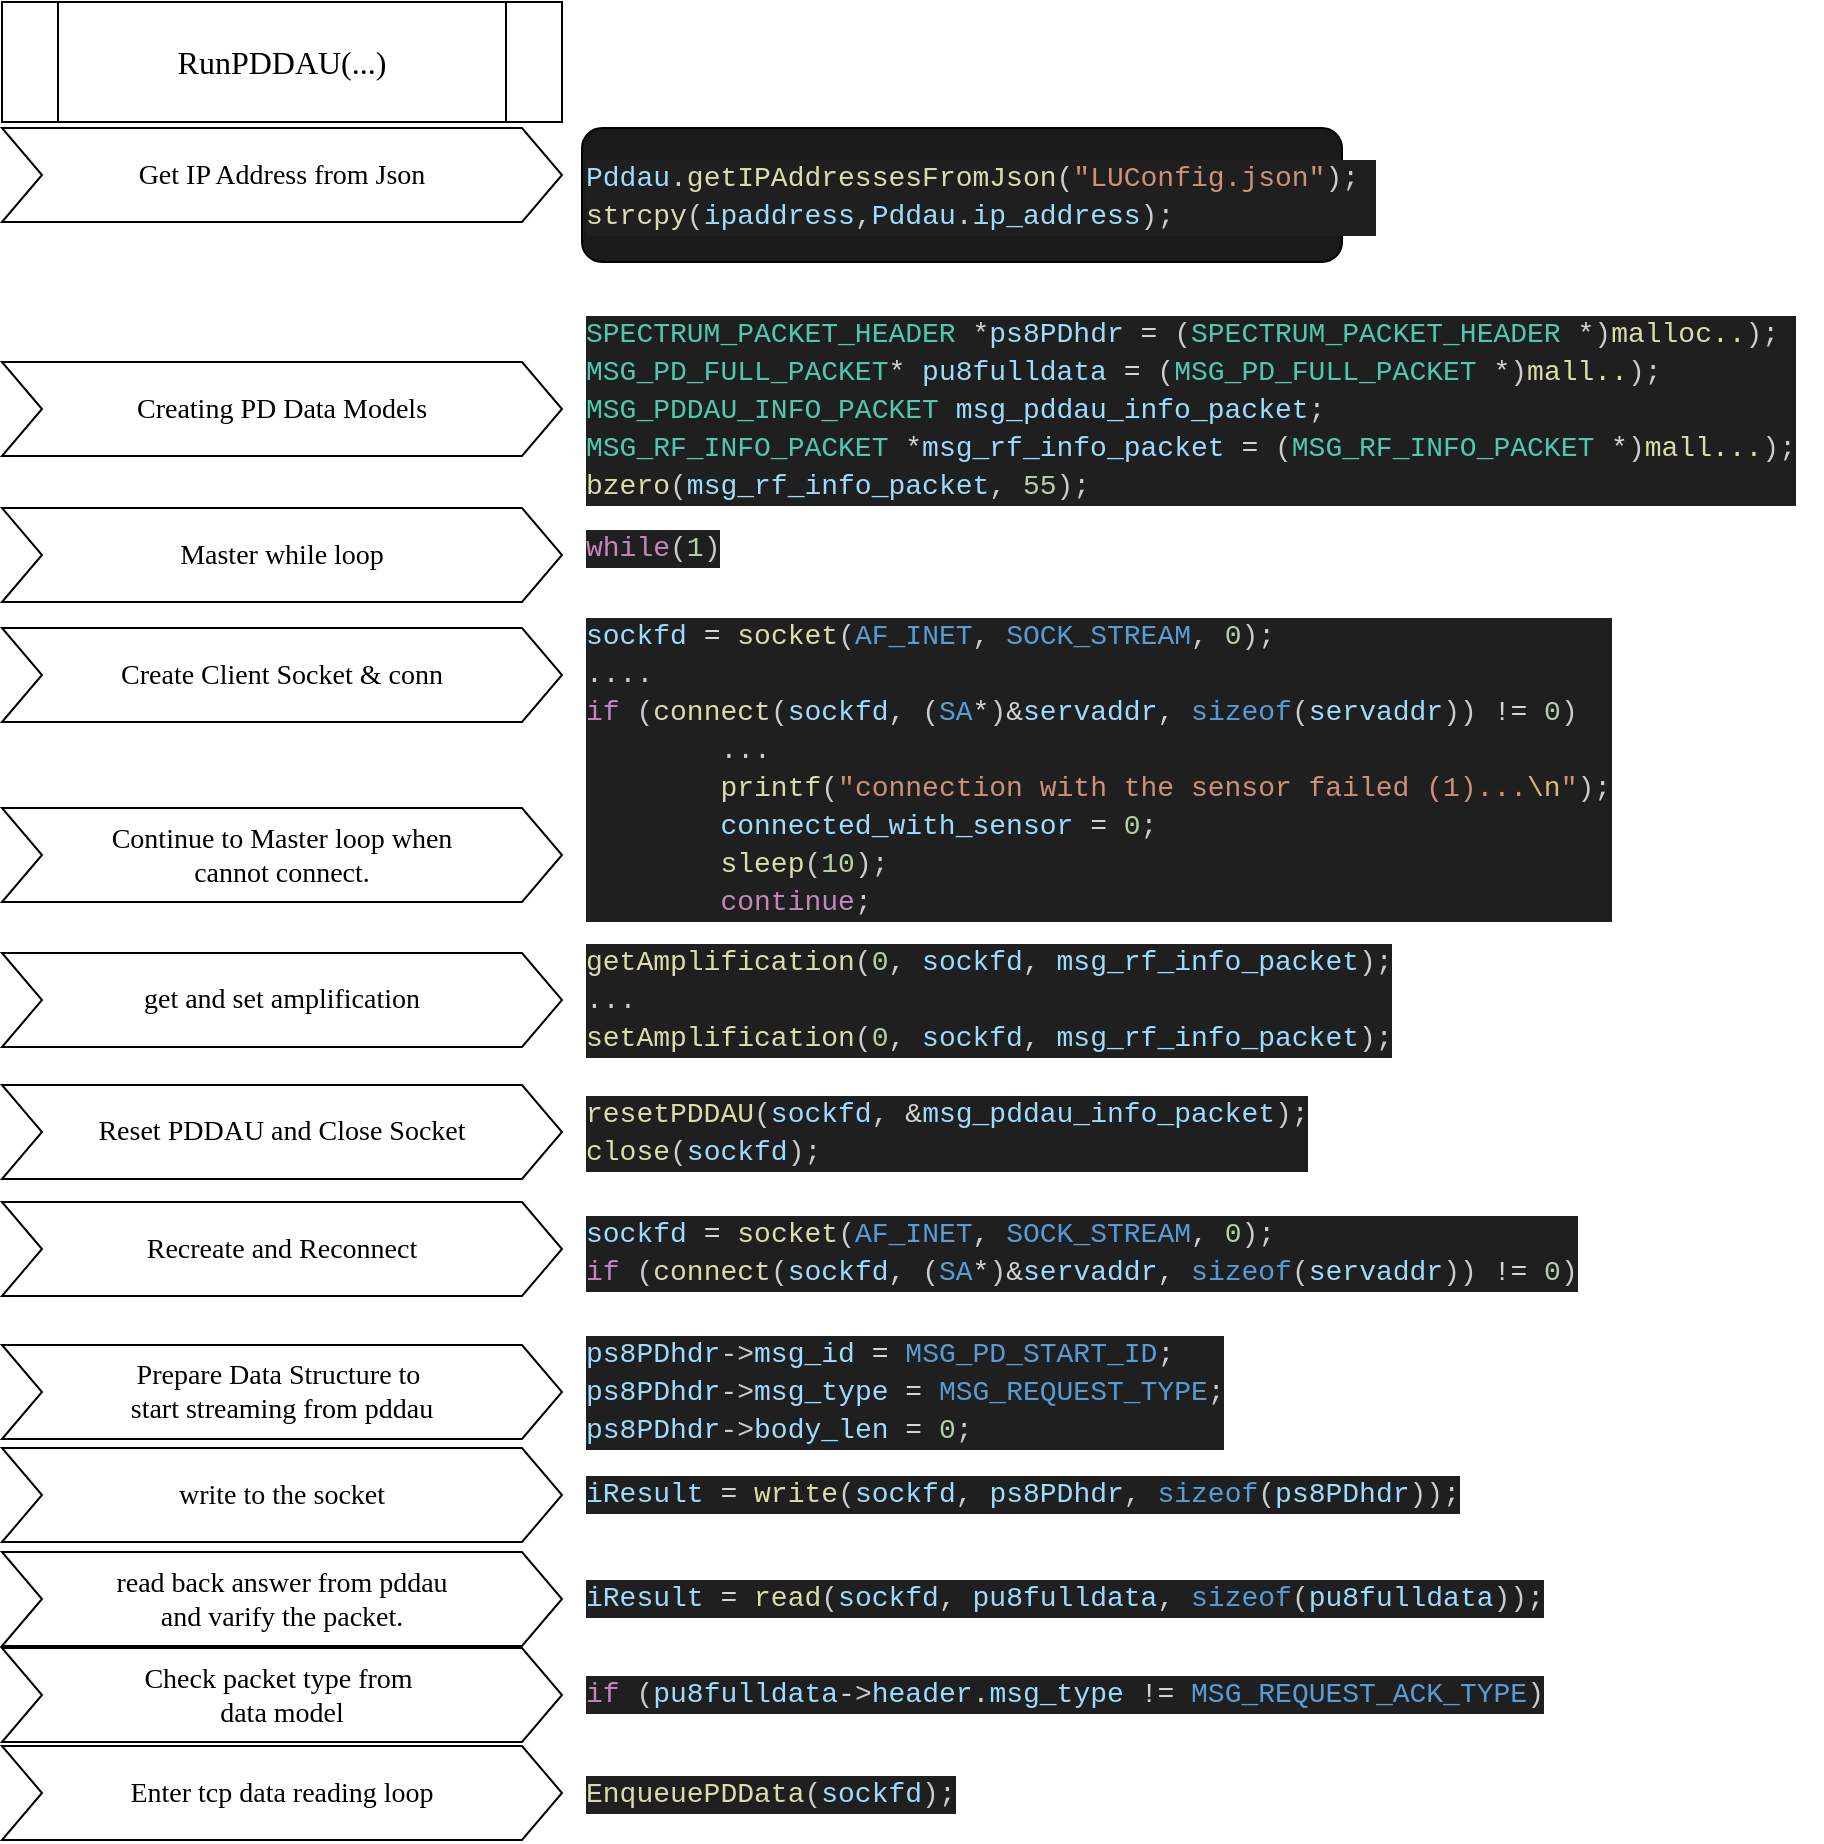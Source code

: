 <mxfile version="26.0.4">
  <diagram name="Page-1" id="hTE95fcprt62oyDmd0jS">
    <mxGraphModel dx="1727" dy="1023" grid="1" gridSize="10" guides="1" tooltips="1" connect="1" arrows="1" fold="1" page="1" pageScale="1" pageWidth="850" pageHeight="1100" math="0" shadow="0">
      <root>
        <mxCell id="0" />
        <mxCell id="1" parent="0" />
        <mxCell id="9Db1K2qDhYkIQmVVaFkl-1" value="&lt;font style=&quot;font-size: 14px;&quot; face=&quot;Lucida Console&quot;&gt;Get IP Address from Json&lt;/font&gt;" style="shape=step;perimeter=stepPerimeter;whiteSpace=wrap;html=1;fixedSize=1;" vertex="1" parent="1">
          <mxGeometry x="160" y="123" width="280" height="47" as="geometry" />
        </mxCell>
        <mxCell id="9Db1K2qDhYkIQmVVaFkl-2" value="&lt;font style=&quot;font-size: 16px;&quot; face=&quot;Lucida Console&quot;&gt;RunPDDAU(...)&lt;/font&gt;" style="shape=process;whiteSpace=wrap;html=1;backgroundOutline=1;" vertex="1" parent="1">
          <mxGeometry x="160" y="60" width="280" height="60" as="geometry" />
        </mxCell>
        <mxCell id="9Db1K2qDhYkIQmVVaFkl-3" value="&lt;div style=&quot;color: rgb(204, 204, 204); background-color: rgb(31, 31, 31); font-family: Consolas, &amp;quot;Courier New&amp;quot;, monospace; font-size: 14px; line-height: 19px; white-space: pre;&quot;&gt;&lt;div&gt;&lt;span style=&quot;color: rgb(156, 220, 254);&quot;&gt;Pddau&lt;/span&gt;.&lt;span style=&quot;color: rgb(220, 220, 170);&quot;&gt;getIPAddressesFromJson&lt;/span&gt;(&lt;span style=&quot;color: rgb(206, 145, 120);&quot;&gt;&quot;LUConfig.json&quot;&lt;/span&gt;); &lt;/div&gt;&lt;div&gt;&lt;span style=&quot;color: rgb(220, 220, 170);&quot;&gt;strcpy&lt;/span&gt;(&lt;span style=&quot;color: rgb(156, 220, 254);&quot;&gt;ipaddress&lt;/span&gt;,&lt;span style=&quot;color: rgb(156, 220, 254);&quot;&gt;Pddau&lt;/span&gt;.&lt;span style=&quot;color: rgb(156, 220, 254);&quot;&gt;ip_address&lt;/span&gt;);&lt;/div&gt;&lt;/div&gt;" style="rounded=1;whiteSpace=wrap;html=1;align=left;fillColor=#1A1A1A;" vertex="1" parent="1">
          <mxGeometry x="450" y="123" width="380" height="67" as="geometry" />
        </mxCell>
        <mxCell id="9Db1K2qDhYkIQmVVaFkl-4" value="&lt;font style=&quot;font-size: 14px;&quot; face=&quot;Lucida Console&quot;&gt;Creating PD Data Models&lt;/font&gt;" style="shape=step;perimeter=stepPerimeter;whiteSpace=wrap;html=1;fixedSize=1;" vertex="1" parent="1">
          <mxGeometry x="160" y="240" width="280" height="47" as="geometry" />
        </mxCell>
        <mxCell id="9Db1K2qDhYkIQmVVaFkl-5" value="&lt;div style=&quot;color: rgb(204, 204, 204); background-color: rgb(31, 31, 31); font-family: Consolas, &amp;quot;Courier New&amp;quot;, monospace; font-weight: normal; font-size: 14px; line-height: 19px; white-space: pre;&quot;&gt;&lt;div&gt;&lt;span style=&quot;color: rgb(78, 201, 176);&quot;&gt;SPECTRUM_PACKET_HEADER&lt;/span&gt;&lt;span style=&quot;color: rgb(204, 204, 204);&quot;&gt; &lt;/span&gt;&lt;span style=&quot;color: rgb(212, 212, 212);&quot;&gt;*&lt;/span&gt;&lt;span style=&quot;color: rgb(156, 220, 254);&quot;&gt;ps8PDhdr&lt;/span&gt;&lt;span style=&quot;color: rgb(204, 204, 204);&quot;&gt; &lt;/span&gt;&lt;span style=&quot;color: rgb(212, 212, 212);&quot;&gt;=&lt;/span&gt;&lt;span style=&quot;color: rgb(204, 204, 204);&quot;&gt; (&lt;/span&gt;&lt;span style=&quot;color: rgb(78, 201, 176);&quot;&gt;SPECTRUM_PACKET_HEADER&lt;/span&gt;&lt;span style=&quot;color: rgb(204, 204, 204);&quot;&gt; &lt;/span&gt;&lt;span style=&quot;color: rgb(212, 212, 212);&quot;&gt;*&lt;/span&gt;&lt;span style=&quot;color: rgb(204, 204, 204);&quot;&gt;)&lt;/span&gt;&lt;span style=&quot;color: rgb(220, 220, 170);&quot;&gt;malloc..&lt;/span&gt;&lt;span style=&quot;color: rgb(204, 204, 204);&quot;&gt;);&lt;/span&gt;&lt;/div&gt;&lt;div&gt;&lt;span style=&quot;color: rgb(78, 201, 176);&quot;&gt;MSG_PD_FULL_PACKET&lt;/span&gt;&lt;span style=&quot;color: rgb(212, 212, 212);&quot;&gt;*&lt;/span&gt;&lt;span style=&quot;color: rgb(204, 204, 204);&quot;&gt; &lt;/span&gt;&lt;span style=&quot;color: rgb(156, 220, 254);&quot;&gt;pu8fulldata&lt;/span&gt;&lt;span style=&quot;color: rgb(204, 204, 204);&quot;&gt; &lt;/span&gt;&lt;span style=&quot;color: rgb(212, 212, 212);&quot;&gt;=&lt;/span&gt;&lt;span style=&quot;color: rgb(204, 204, 204);&quot;&gt; (&lt;/span&gt;&lt;span style=&quot;color: rgb(78, 201, 176);&quot;&gt;MSG_PD_FULL_PACKET&lt;/span&gt;&lt;span style=&quot;color: rgb(204, 204, 204);&quot;&gt; &lt;/span&gt;&lt;span style=&quot;color: rgb(212, 212, 212);&quot;&gt;*&lt;/span&gt;&lt;span style=&quot;color: rgb(204, 204, 204);&quot;&gt;)&lt;/span&gt;&lt;span style=&quot;color: rgb(220, 220, 170);&quot;&gt;mall..&lt;/span&gt;&lt;span style=&quot;color: rgb(204, 204, 204);&quot;&gt;);&lt;/span&gt;&lt;/div&gt;&lt;div&gt;&lt;span style=&quot;color: rgb(78, 201, 176);&quot;&gt;MSG_PDDAU_INFO_PACKET&lt;/span&gt;&lt;span style=&quot;color: rgb(204, 204, 204);&quot;&gt; &lt;/span&gt;&lt;span style=&quot;color: rgb(156, 220, 254);&quot;&gt;msg_pddau_info_packet&lt;/span&gt;&lt;span style=&quot;color: rgb(204, 204, 204);&quot;&gt;;&lt;/span&gt;&lt;/div&gt;&lt;div&gt;&lt;span style=&quot;color: rgb(78, 201, 176);&quot;&gt;MSG_RF_INFO_PACKET&lt;/span&gt;&lt;span style=&quot;color: rgb(204, 204, 204);&quot;&gt; &lt;/span&gt;&lt;span style=&quot;color: rgb(212, 212, 212);&quot;&gt;*&lt;/span&gt;&lt;span style=&quot;color: rgb(156, 220, 254);&quot;&gt;msg_rf_info_packet&lt;/span&gt;&lt;span style=&quot;color: rgb(204, 204, 204);&quot;&gt; &lt;/span&gt;&lt;span style=&quot;color: rgb(212, 212, 212);&quot;&gt;=&lt;/span&gt;&lt;span style=&quot;color: rgb(204, 204, 204);&quot;&gt; (&lt;/span&gt;&lt;span style=&quot;color: rgb(78, 201, 176);&quot;&gt;MSG_RF_INFO_PACKET&lt;/span&gt;&lt;span style=&quot;color: rgb(204, 204, 204);&quot;&gt; &lt;/span&gt;&lt;span style=&quot;color: rgb(212, 212, 212);&quot;&gt;*&lt;/span&gt;&lt;span style=&quot;color: rgb(204, 204, 204);&quot;&gt;)&lt;/span&gt;&lt;span style=&quot;color: rgb(220, 220, 170);&quot;&gt;mall...&lt;/span&gt;&lt;span style=&quot;color: rgb(204, 204, 204);&quot;&gt;);&lt;/span&gt;&lt;/div&gt;&lt;div&gt;&lt;span style=&quot;color: rgb(220, 220, 170);&quot;&gt;bzero&lt;/span&gt;&lt;span style=&quot;color: rgb(204, 204, 204);&quot;&gt;(&lt;/span&gt;&lt;span style=&quot;color: rgb(156, 220, 254);&quot;&gt;msg_rf_info_packet&lt;/span&gt;&lt;span style=&quot;color: rgb(204, 204, 204);&quot;&gt;, &lt;/span&gt;&lt;span style=&quot;color: rgb(181, 206, 168);&quot;&gt;55&lt;/span&gt;&lt;span style=&quot;color: rgb(204, 204, 204);&quot;&gt;);&lt;/span&gt;&lt;/div&gt;&lt;/div&gt;" style="text;whiteSpace=wrap;html=1;" vertex="1" parent="1">
          <mxGeometry x="450" y="210" width="620" height="120" as="geometry" />
        </mxCell>
        <mxCell id="9Db1K2qDhYkIQmVVaFkl-6" value="&lt;font style=&quot;font-size: 14px;&quot; face=&quot;Lucida Console&quot;&gt;Master while loop&lt;/font&gt;" style="shape=step;perimeter=stepPerimeter;whiteSpace=wrap;html=1;fixedSize=1;" vertex="1" parent="1">
          <mxGeometry x="160" y="313" width="280" height="47" as="geometry" />
        </mxCell>
        <mxCell id="9Db1K2qDhYkIQmVVaFkl-7" value="&lt;div style=&quot;color: #cccccc;background-color: #1f1f1f;font-family: Consolas, &#39;Courier New&#39;, monospace;font-weight: normal;font-size: 14px;line-height: 19px;white-space: pre;&quot;&gt;&lt;div&gt;&lt;span style=&quot;color: #c586c0;&quot;&gt;while&lt;/span&gt;&lt;span style=&quot;color: #cccccc;&quot;&gt;(&lt;/span&gt;&lt;span style=&quot;color: #b5cea8;&quot;&gt;1&lt;/span&gt;&lt;span style=&quot;color: #cccccc;&quot;&gt;)&lt;/span&gt;&lt;/div&gt;&lt;/div&gt;" style="text;whiteSpace=wrap;html=1;" vertex="1" parent="1">
          <mxGeometry x="450" y="316.5" width="100" height="40" as="geometry" />
        </mxCell>
        <mxCell id="9Db1K2qDhYkIQmVVaFkl-8" value="&lt;div style=&quot;color: rgb(204, 204, 204); background-color: rgb(31, 31, 31); font-family: Consolas, &amp;quot;Courier New&amp;quot;, monospace; font-weight: normal; font-size: 14px; line-height: 19px; white-space: pre;&quot;&gt;&lt;div&gt;&lt;span style=&quot;color: rgb(156, 220, 254);&quot;&gt;sockfd&lt;/span&gt;&lt;span style=&quot;color: rgb(204, 204, 204);&quot;&gt; &lt;/span&gt;&lt;span style=&quot;color: rgb(212, 212, 212);&quot;&gt;=&lt;/span&gt;&lt;span style=&quot;color: rgb(204, 204, 204);&quot;&gt; &lt;/span&gt;&lt;span style=&quot;color: rgb(220, 220, 170);&quot;&gt;socket&lt;/span&gt;&lt;span style=&quot;color: rgb(204, 204, 204);&quot;&gt;(&lt;/span&gt;&lt;span style=&quot;color: rgb(86, 156, 214);&quot;&gt;AF_INET&lt;/span&gt;&lt;span style=&quot;color: rgb(204, 204, 204);&quot;&gt;, &lt;/span&gt;&lt;span style=&quot;color: rgb(86, 156, 214);&quot;&gt;SOCK_STREAM&lt;/span&gt;&lt;span style=&quot;color: rgb(204, 204, 204);&quot;&gt;, &lt;/span&gt;&lt;span style=&quot;color: rgb(181, 206, 168);&quot;&gt;0&lt;/span&gt;&lt;span style=&quot;color: rgb(204, 204, 204);&quot;&gt;);&lt;/span&gt;&lt;/div&gt;&lt;div&gt;&lt;span style=&quot;color: rgb(204, 204, 204);&quot;&gt;....&lt;/span&gt;&lt;/div&gt;&lt;div&gt;&lt;span style=&quot;color: rgb(204, 204, 204);&quot;&gt;&lt;div style=&quot;line-height: 19px;&quot;&gt;&lt;span style=&quot;color: rgb(197, 134, 192);&quot;&gt;if&lt;/span&gt; (&lt;span style=&quot;color: rgb(220, 220, 170);&quot;&gt;connect&lt;/span&gt;(&lt;span style=&quot;color: rgb(156, 220, 254);&quot;&gt;sockfd&lt;/span&gt;, (&lt;span style=&quot;color: rgb(86, 156, 214);&quot;&gt;SA&lt;/span&gt;&lt;span style=&quot;color: rgb(212, 212, 212);&quot;&gt;*&lt;/span&gt;)&lt;span style=&quot;color: rgb(212, 212, 212);&quot;&gt;&amp;amp;&lt;/span&gt;&lt;span style=&quot;color: rgb(156, 220, 254);&quot;&gt;servaddr&lt;/span&gt;, &lt;span style=&quot;color: rgb(86, 156, 214);&quot;&gt;sizeof&lt;/span&gt;(&lt;span style=&quot;color: rgb(156, 220, 254);&quot;&gt;servaddr&lt;/span&gt;)) &lt;span style=&quot;color: rgb(212, 212, 212);&quot;&gt;!=&lt;/span&gt; &lt;span style=&quot;color: rgb(181, 206, 168);&quot;&gt;0&lt;/span&gt;)&lt;/div&gt;&lt;div style=&quot;line-height: 19px;&quot;&gt;&lt;span style=&quot;white-space: pre;&quot;&gt;&#x9;&lt;/span&gt;...&lt;/div&gt;&lt;div style=&quot;line-height: 19px;&quot;&gt;&lt;div style=&quot;line-height: 19px;&quot;&gt;&lt;div&gt;&lt;span style=&quot;color: #dcdcaa;&quot;&gt;&lt;span style=&quot;white-space: pre;&quot;&gt;&#x9;&lt;/span&gt;printf&lt;/span&gt;&lt;span style=&quot;color: light-dark(rgb(204, 204, 204), rgb(204, 204, 204)); background-color: light-dark(rgb(31, 31, 31), rgb(31, 31, 31));&quot;&gt;(&lt;/span&gt;&lt;span style=&quot;background-color: light-dark(rgb(31, 31, 31), rgb(31, 31, 31)); color: rgb(206, 145, 120);&quot;&gt;&quot;connection with the sensor failed (1)...&lt;/span&gt;&lt;span style=&quot;background-color: light-dark(rgb(31, 31, 31), rgb(31, 31, 31)); color: rgb(215, 186, 125);&quot;&gt;\n&lt;/span&gt;&lt;span style=&quot;background-color: light-dark(rgb(31, 31, 31), rgb(31, 31, 31)); color: rgb(206, 145, 120);&quot;&gt;&quot;&lt;/span&gt;&lt;span style=&quot;color: light-dark(rgb(204, 204, 204), rgb(204, 204, 204)); background-color: light-dark(rgb(31, 31, 31), rgb(31, 31, 31));&quot;&gt;);&lt;/span&gt;&lt;/div&gt;&lt;div&gt;&amp;nbsp; &amp;nbsp; &amp;nbsp; &amp;nbsp; &lt;span style=&quot;color: #9cdcfe;&quot;&gt;connected_with_sensor&lt;/span&gt; &lt;span style=&quot;color: #d4d4d4;&quot;&gt;=&lt;/span&gt; &lt;span style=&quot;color: #b5cea8;&quot;&gt;0&lt;/span&gt;;&lt;/div&gt;&lt;div&gt;&amp;nbsp; &amp;nbsp; &amp;nbsp; &amp;nbsp; &lt;span style=&quot;color: #dcdcaa;&quot;&gt;sleep&lt;/span&gt;(&lt;span style=&quot;color: #b5cea8;&quot;&gt;10&lt;/span&gt;);&lt;/div&gt;&lt;div&gt;&amp;nbsp; &amp;nbsp; &amp;nbsp; &amp;nbsp; &lt;span style=&quot;color: #c586c0;&quot;&gt;continue&lt;/span&gt;;&lt;/div&gt;&lt;/div&gt;&lt;/div&gt;&lt;/span&gt;&lt;/div&gt;&lt;/div&gt;" style="text;whiteSpace=wrap;html=1;" vertex="1" parent="1">
          <mxGeometry x="450" y="361" width="570" height="149" as="geometry" />
        </mxCell>
        <mxCell id="9Db1K2qDhYkIQmVVaFkl-9" value="&lt;font style=&quot;font-size: 14px;&quot; face=&quot;Lucida Console&quot;&gt;Create Client Socket &amp;amp; conn&lt;/font&gt;" style="shape=step;perimeter=stepPerimeter;whiteSpace=wrap;html=1;fixedSize=1;" vertex="1" parent="1">
          <mxGeometry x="160" y="373" width="280" height="47" as="geometry" />
        </mxCell>
        <mxCell id="9Db1K2qDhYkIQmVVaFkl-10" value="&lt;font style=&quot;font-size: 14px;&quot; face=&quot;Lucida Console&quot;&gt;Continue to Master loop when&lt;/font&gt;&lt;div&gt;&lt;font style=&quot;font-size: 14px;&quot; face=&quot;Lucida Console&quot;&gt;cannot connect.&lt;/font&gt;&lt;/div&gt;" style="shape=step;perimeter=stepPerimeter;whiteSpace=wrap;html=1;fixedSize=1;" vertex="1" parent="1">
          <mxGeometry x="160" y="463" width="280" height="47" as="geometry" />
        </mxCell>
        <mxCell id="9Db1K2qDhYkIQmVVaFkl-11" value="&lt;div style=&quot;color: rgb(204, 204, 204); background-color: rgb(31, 31, 31); font-family: Consolas, &amp;quot;Courier New&amp;quot;, monospace; font-weight: normal; font-size: 14px; line-height: 19px; white-space: pre;&quot;&gt;&lt;div&gt;&lt;span style=&quot;color: rgb(220, 220, 170);&quot;&gt;getAmplification&lt;/span&gt;&lt;span style=&quot;color: rgb(204, 204, 204);&quot;&gt;(&lt;/span&gt;&lt;span style=&quot;color: rgb(181, 206, 168);&quot;&gt;0&lt;/span&gt;&lt;span style=&quot;color: rgb(204, 204, 204);&quot;&gt;, &lt;/span&gt;&lt;span style=&quot;color: rgb(156, 220, 254);&quot;&gt;sockfd&lt;/span&gt;&lt;span style=&quot;color: rgb(204, 204, 204);&quot;&gt;, &lt;/span&gt;&lt;span style=&quot;color: rgb(156, 220, 254);&quot;&gt;msg_rf_info_packet&lt;/span&gt;&lt;span style=&quot;color: rgb(204, 204, 204);&quot;&gt;);&lt;/span&gt;&lt;/div&gt;&lt;div&gt;&lt;span style=&quot;color: rgb(204, 204, 204);&quot;&gt;...&lt;/span&gt;&lt;/div&gt;&lt;div&gt;&lt;span style=&quot;color: rgb(204, 204, 204);&quot;&gt;&lt;div style=&quot;line-height: 19px;&quot;&gt;&lt;span style=&quot;color: #dcdcaa;&quot;&gt;setAmplification&lt;/span&gt;(&lt;span style=&quot;color: #b5cea8;&quot;&gt;0&lt;/span&gt;, &lt;span style=&quot;color: #9cdcfe;&quot;&gt;sockfd&lt;/span&gt;, &lt;span style=&quot;color: #9cdcfe;&quot;&gt;msg_rf_info_packet&lt;/span&gt;);&lt;/div&gt;&lt;/span&gt;&lt;/div&gt;&lt;/div&gt;" style="text;whiteSpace=wrap;html=1;" vertex="1" parent="1">
          <mxGeometry x="450" y="524" width="400" height="70" as="geometry" />
        </mxCell>
        <mxCell id="9Db1K2qDhYkIQmVVaFkl-12" value="&lt;font face=&quot;Lucida Console&quot;&gt;&lt;span style=&quot;font-size: 14px;&quot;&gt;get and set amplification&lt;/span&gt;&lt;/font&gt;" style="shape=step;perimeter=stepPerimeter;whiteSpace=wrap;html=1;fixedSize=1;" vertex="1" parent="1">
          <mxGeometry x="160" y="535.5" width="280" height="47" as="geometry" />
        </mxCell>
        <mxCell id="9Db1K2qDhYkIQmVVaFkl-13" value="&lt;div style=&quot;color: rgb(204, 204, 204); background-color: rgb(31, 31, 31); font-family: Consolas, &amp;quot;Courier New&amp;quot;, monospace; font-weight: normal; font-size: 14px; line-height: 19px; white-space: pre;&quot;&gt;&lt;div&gt;&lt;span style=&quot;color: rgb(220, 220, 170);&quot;&gt;resetPDDAU&lt;/span&gt;&lt;span style=&quot;color: rgb(204, 204, 204);&quot;&gt;(&lt;/span&gt;&lt;span style=&quot;color: rgb(156, 220, 254);&quot;&gt;sockfd&lt;/span&gt;&lt;span style=&quot;color: rgb(204, 204, 204);&quot;&gt;, &lt;/span&gt;&lt;span style=&quot;color: rgb(212, 212, 212);&quot;&gt;&amp;amp;&lt;/span&gt;&lt;span style=&quot;color: rgb(156, 220, 254);&quot;&gt;msg_pddau_info_packet&lt;/span&gt;&lt;span style=&quot;color: rgb(204, 204, 204);&quot;&gt;);&lt;/span&gt;&lt;/div&gt;&lt;div&gt;&lt;span style=&quot;background-color: light-dark(rgb(31, 31, 31), rgb(31, 31, 31)); color: rgb(220, 220, 170);&quot;&gt;close&lt;/span&gt;&lt;span style=&quot;background-color: light-dark(rgb(31, 31, 31), rgb(31, 31, 31)); color: rgb(204, 204, 204);&quot;&gt;(&lt;/span&gt;&lt;span style=&quot;background-color: light-dark(rgb(31, 31, 31), rgb(31, 31, 31)); color: rgb(156, 220, 254);&quot;&gt;sockfd&lt;/span&gt;&lt;span style=&quot;background-color: light-dark(rgb(31, 31, 31), rgb(31, 31, 31)); color: rgb(204, 204, 204);&quot;&gt;);&lt;/span&gt;&lt;br&gt;&lt;/div&gt;&lt;/div&gt;" style="text;whiteSpace=wrap;html=1;" vertex="1" parent="1">
          <mxGeometry x="450" y="600" width="470" height="50" as="geometry" />
        </mxCell>
        <mxCell id="9Db1K2qDhYkIQmVVaFkl-14" value="&lt;font face=&quot;Lucida Console&quot;&gt;&lt;span style=&quot;font-size: 14px;&quot;&gt;Reset PDDAU and Close Socket&lt;/span&gt;&lt;/font&gt;" style="shape=step;perimeter=stepPerimeter;whiteSpace=wrap;html=1;fixedSize=1;" vertex="1" parent="1">
          <mxGeometry x="160" y="601.5" width="280" height="47" as="geometry" />
        </mxCell>
        <mxCell id="9Db1K2qDhYkIQmVVaFkl-15" value="&lt;font face=&quot;Lucida Console&quot;&gt;&lt;span style=&quot;font-size: 14px;&quot;&gt;Recreate and Reconnect&lt;/span&gt;&lt;/font&gt;" style="shape=step;perimeter=stepPerimeter;whiteSpace=wrap;html=1;fixedSize=1;" vertex="1" parent="1">
          <mxGeometry x="160" y="660" width="280" height="47" as="geometry" />
        </mxCell>
        <mxCell id="9Db1K2qDhYkIQmVVaFkl-16" value="&lt;div style=&quot;color: rgb(204, 204, 204); background-color: rgb(31, 31, 31); font-family: Consolas, &amp;quot;Courier New&amp;quot;, monospace; font-weight: normal; font-size: 14px; line-height: 19px; white-space: pre;&quot;&gt;&lt;div&gt;&lt;span style=&quot;color: rgb(156, 220, 254);&quot;&gt;sockfd&lt;/span&gt;&lt;span style=&quot;color: rgb(204, 204, 204);&quot;&gt; &lt;/span&gt;&lt;span style=&quot;color: rgb(212, 212, 212);&quot;&gt;=&lt;/span&gt;&lt;span style=&quot;color: rgb(204, 204, 204);&quot;&gt; &lt;/span&gt;&lt;span style=&quot;color: rgb(220, 220, 170);&quot;&gt;socket&lt;/span&gt;&lt;span style=&quot;color: rgb(204, 204, 204);&quot;&gt;(&lt;/span&gt;&lt;span style=&quot;color: rgb(86, 156, 214);&quot;&gt;AF_INET&lt;/span&gt;&lt;span style=&quot;color: rgb(204, 204, 204);&quot;&gt;, &lt;/span&gt;&lt;span style=&quot;color: rgb(86, 156, 214);&quot;&gt;SOCK_STREAM&lt;/span&gt;&lt;span style=&quot;color: rgb(204, 204, 204);&quot;&gt;, &lt;/span&gt;&lt;span style=&quot;color: rgb(181, 206, 168);&quot;&gt;0&lt;/span&gt;&lt;span style=&quot;color: rgb(204, 204, 204);&quot;&gt;);&lt;/span&gt;&lt;/div&gt;&lt;div&gt;&lt;span style=&quot;color: rgb(204, 204, 204);&quot;&gt;&lt;div style=&quot;line-height: 19px;&quot;&gt;&lt;span style=&quot;color: #c586c0;&quot;&gt;if&lt;/span&gt; (&lt;span style=&quot;color: #dcdcaa;&quot;&gt;connect&lt;/span&gt;(&lt;span style=&quot;color: #9cdcfe;&quot;&gt;sockfd&lt;/span&gt;, (&lt;span style=&quot;color: #569cd6;&quot;&gt;SA&lt;/span&gt;&lt;span style=&quot;color: #d4d4d4;&quot;&gt;*&lt;/span&gt;)&lt;span style=&quot;color: #d4d4d4;&quot;&gt;&amp;amp;&lt;/span&gt;&lt;span style=&quot;color: #9cdcfe;&quot;&gt;servaddr&lt;/span&gt;, &lt;span style=&quot;color: #569cd6;&quot;&gt;sizeof&lt;/span&gt;(&lt;span style=&quot;color: #9cdcfe;&quot;&gt;servaddr&lt;/span&gt;)) &lt;span style=&quot;color: #d4d4d4;&quot;&gt;!=&lt;/span&gt; &lt;span style=&quot;color: #b5cea8;&quot;&gt;0&lt;/span&gt;)&lt;/div&gt;&lt;/span&gt;&lt;/div&gt;&lt;/div&gt;" style="text;whiteSpace=wrap;html=1;" vertex="1" parent="1">
          <mxGeometry x="450" y="660" width="500" height="80" as="geometry" />
        </mxCell>
        <mxCell id="9Db1K2qDhYkIQmVVaFkl-17" value="&lt;div style=&quot;color: rgb(204, 204, 204); background-color: rgb(31, 31, 31); font-family: Consolas, &amp;quot;Courier New&amp;quot;, monospace; font-weight: normal; font-size: 14px; line-height: 19px; white-space: pre;&quot;&gt;&lt;div&gt;&lt;span style=&quot;color: rgb(156, 220, 254);&quot;&gt;ps8PDhdr&lt;/span&gt;&lt;span style=&quot;color: rgb(204, 204, 204);&quot;&gt;-&amp;gt;&lt;/span&gt;&lt;span style=&quot;color: rgb(156, 220, 254);&quot;&gt;msg_id&lt;/span&gt;&lt;span style=&quot;color: rgb(204, 204, 204);&quot;&gt; &lt;/span&gt;&lt;span style=&quot;color: rgb(212, 212, 212);&quot;&gt;=&lt;/span&gt;&lt;span style=&quot;color: rgb(204, 204, 204);&quot;&gt; &lt;/span&gt;&lt;span style=&quot;color: rgb(86, 156, 214);&quot;&gt;MSG_PD_START_ID&lt;/span&gt;&lt;span style=&quot;color: rgb(204, 204, 204);&quot;&gt;;&lt;/span&gt;&lt;/div&gt;&lt;div&gt;&lt;span style=&quot;color: rgb(156, 220, 254);&quot;&gt;ps8PDhdr&lt;/span&gt;&lt;span style=&quot;color: rgb(204, 204, 204);&quot;&gt;-&amp;gt;&lt;/span&gt;&lt;span style=&quot;color: rgb(156, 220, 254);&quot;&gt;msg_type&lt;/span&gt;&lt;span style=&quot;color: rgb(204, 204, 204);&quot;&gt; &lt;/span&gt;&lt;span style=&quot;color: rgb(212, 212, 212);&quot;&gt;=&lt;/span&gt;&lt;span style=&quot;color: rgb(204, 204, 204);&quot;&gt; &lt;/span&gt;&lt;span style=&quot;color: rgb(86, 156, 214);&quot;&gt;MSG_REQUEST_TYPE&lt;/span&gt;&lt;span style=&quot;color: rgb(204, 204, 204);&quot;&gt;;&lt;/span&gt;&lt;/div&gt;&lt;div&gt;&lt;span style=&quot;color: rgb(156, 220, 254);&quot;&gt;ps8PDhdr&lt;/span&gt;&lt;span style=&quot;color: rgb(204, 204, 204);&quot;&gt;-&amp;gt;&lt;/span&gt;&lt;span style=&quot;color: rgb(156, 220, 254);&quot;&gt;body_len&lt;/span&gt;&lt;span style=&quot;color: rgb(204, 204, 204);&quot;&gt; &lt;/span&gt;&lt;span style=&quot;color: rgb(212, 212, 212);&quot;&gt;=&lt;/span&gt;&lt;span style=&quot;color: rgb(204, 204, 204);&quot;&gt; &lt;/span&gt;&lt;span style=&quot;color: rgb(181, 206, 168);&quot;&gt;0&lt;/span&gt;&lt;span style=&quot;color: rgb(204, 204, 204);&quot;&gt;;&lt;/span&gt;&lt;/div&gt;&lt;/div&gt;" style="text;whiteSpace=wrap;html=1;" vertex="1" parent="1">
          <mxGeometry x="450" y="720" width="420" height="70" as="geometry" />
        </mxCell>
        <mxCell id="9Db1K2qDhYkIQmVVaFkl-18" value="&lt;font face=&quot;Lucida Console&quot;&gt;&lt;span style=&quot;font-size: 14px;&quot;&gt;Prepare Data Structure to&amp;nbsp;&lt;/span&gt;&lt;/font&gt;&lt;div&gt;&lt;font face=&quot;Lucida Console&quot;&gt;&lt;span style=&quot;font-size: 14px;&quot;&gt;start streaming from pddau&lt;/span&gt;&lt;/font&gt;&lt;/div&gt;" style="shape=step;perimeter=stepPerimeter;whiteSpace=wrap;html=1;fixedSize=1;" vertex="1" parent="1">
          <mxGeometry x="160" y="731.5" width="280" height="47" as="geometry" />
        </mxCell>
        <mxCell id="9Db1K2qDhYkIQmVVaFkl-19" value="&lt;div style=&quot;color: #cccccc;background-color: #1f1f1f;font-family: Consolas, &#39;Courier New&#39;, monospace;font-weight: normal;font-size: 14px;line-height: 19px;white-space: pre;&quot;&gt;&lt;div&gt;&lt;span style=&quot;color: #9cdcfe;&quot;&gt;iResult&lt;/span&gt;&lt;span style=&quot;color: #cccccc;&quot;&gt; &lt;/span&gt;&lt;span style=&quot;color: #d4d4d4;&quot;&gt;=&lt;/span&gt;&lt;span style=&quot;color: #cccccc;&quot;&gt; &lt;/span&gt;&lt;span style=&quot;color: #dcdcaa;&quot;&gt;write&lt;/span&gt;&lt;span style=&quot;color: #cccccc;&quot;&gt;(&lt;/span&gt;&lt;span style=&quot;color: #9cdcfe;&quot;&gt;sockfd&lt;/span&gt;&lt;span style=&quot;color: #cccccc;&quot;&gt;, &lt;/span&gt;&lt;span style=&quot;color: #9cdcfe;&quot;&gt;ps8PDhdr&lt;/span&gt;&lt;span style=&quot;color: #cccccc;&quot;&gt;, &lt;/span&gt;&lt;span style=&quot;color: #569cd6;&quot;&gt;sizeof&lt;/span&gt;&lt;span style=&quot;color: #cccccc;&quot;&gt;(&lt;/span&gt;&lt;span style=&quot;color: #9cdcfe;&quot;&gt;ps8PDhdr&lt;/span&gt;&lt;span style=&quot;color: #cccccc;&quot;&gt;));&lt;/span&gt;&lt;/div&gt;&lt;/div&gt;" style="text;whiteSpace=wrap;html=1;" vertex="1" parent="1">
          <mxGeometry x="450" y="790" width="430" height="40" as="geometry" />
        </mxCell>
        <mxCell id="9Db1K2qDhYkIQmVVaFkl-20" value="&lt;font face=&quot;Lucida Console&quot;&gt;&lt;span style=&quot;font-size: 14px;&quot;&gt;write to the socket&lt;/span&gt;&lt;/font&gt;" style="shape=step;perimeter=stepPerimeter;whiteSpace=wrap;html=1;fixedSize=1;" vertex="1" parent="1">
          <mxGeometry x="160" y="783" width="280" height="47" as="geometry" />
        </mxCell>
        <mxCell id="9Db1K2qDhYkIQmVVaFkl-21" value="&lt;div style=&quot;color: #cccccc;background-color: #1f1f1f;font-family: Consolas, &#39;Courier New&#39;, monospace;font-weight: normal;font-size: 14px;line-height: 19px;white-space: pre;&quot;&gt;&lt;div&gt;&lt;span style=&quot;color: #9cdcfe;&quot;&gt;iResult&lt;/span&gt;&lt;span style=&quot;color: #cccccc;&quot;&gt; &lt;/span&gt;&lt;span style=&quot;color: #d4d4d4;&quot;&gt;=&lt;/span&gt;&lt;span style=&quot;color: #cccccc;&quot;&gt; &lt;/span&gt;&lt;span style=&quot;color: #dcdcaa;&quot;&gt;read&lt;/span&gt;&lt;span style=&quot;color: #cccccc;&quot;&gt;(&lt;/span&gt;&lt;span style=&quot;color: #9cdcfe;&quot;&gt;sockfd&lt;/span&gt;&lt;span style=&quot;color: #cccccc;&quot;&gt;, &lt;/span&gt;&lt;span style=&quot;color: #9cdcfe;&quot;&gt;pu8fulldata&lt;/span&gt;&lt;span style=&quot;color: #cccccc;&quot;&gt;, &lt;/span&gt;&lt;span style=&quot;color: #569cd6;&quot;&gt;sizeof&lt;/span&gt;&lt;span style=&quot;color: #cccccc;&quot;&gt;(&lt;/span&gt;&lt;span style=&quot;color: #9cdcfe;&quot;&gt;pu8fulldata&lt;/span&gt;&lt;span style=&quot;color: #cccccc;&quot;&gt;));&lt;/span&gt;&lt;/div&gt;&lt;/div&gt;" style="text;whiteSpace=wrap;html=1;" vertex="1" parent="1">
          <mxGeometry x="450" y="842" width="470" height="40" as="geometry" />
        </mxCell>
        <mxCell id="9Db1K2qDhYkIQmVVaFkl-22" value="&lt;font face=&quot;Lucida Console&quot;&gt;&lt;span style=&quot;font-size: 14px;&quot;&gt;read back answer from pddau&lt;/span&gt;&lt;/font&gt;&lt;div&gt;&lt;font face=&quot;Lucida Console&quot;&gt;&lt;span style=&quot;font-size: 14px;&quot;&gt;and varify the packet.&lt;/span&gt;&lt;/font&gt;&lt;/div&gt;" style="shape=step;perimeter=stepPerimeter;whiteSpace=wrap;html=1;fixedSize=1;" vertex="1" parent="1">
          <mxGeometry x="160" y="835" width="280" height="47" as="geometry" />
        </mxCell>
        <mxCell id="9Db1K2qDhYkIQmVVaFkl-23" value="&lt;div style=&quot;color: #cccccc;background-color: #1f1f1f;font-family: Consolas, &#39;Courier New&#39;, monospace;font-weight: normal;font-size: 14px;line-height: 19px;white-space: pre;&quot;&gt;&lt;div&gt;&lt;span style=&quot;color: #c586c0;&quot;&gt;if&lt;/span&gt;&lt;span style=&quot;color: #cccccc;&quot;&gt; (&lt;/span&gt;&lt;span style=&quot;color: #9cdcfe;&quot;&gt;pu8fulldata&lt;/span&gt;&lt;span style=&quot;color: #cccccc;&quot;&gt;-&amp;gt;&lt;/span&gt;&lt;span style=&quot;color: #9cdcfe;&quot;&gt;header&lt;/span&gt;&lt;span style=&quot;color: #cccccc;&quot;&gt;.&lt;/span&gt;&lt;span style=&quot;color: #9cdcfe;&quot;&gt;msg_type&lt;/span&gt;&lt;span style=&quot;color: #cccccc;&quot;&gt; &lt;/span&gt;&lt;span style=&quot;color: #d4d4d4;&quot;&gt;!=&lt;/span&gt;&lt;span style=&quot;color: #cccccc;&quot;&gt; &lt;/span&gt;&lt;span style=&quot;color: #569cd6;&quot;&gt;MSG_REQUEST_ACK_TYPE&lt;/span&gt;&lt;span style=&quot;color: #cccccc;&quot;&gt;)&lt;/span&gt;&lt;/div&gt;&lt;/div&gt;" style="text;whiteSpace=wrap;html=1;" vertex="1" parent="1">
          <mxGeometry x="450" y="890" width="470" height="40" as="geometry" />
        </mxCell>
        <mxCell id="9Db1K2qDhYkIQmVVaFkl-24" value="&lt;font face=&quot;Lucida Console&quot;&gt;&lt;span style=&quot;font-size: 14px;&quot;&gt;Check packet type from&amp;nbsp;&lt;/span&gt;&lt;/font&gt;&lt;div&gt;&lt;font face=&quot;Lucida Console&quot;&gt;&lt;span style=&quot;font-size: 14px;&quot;&gt;data model&lt;/span&gt;&lt;/font&gt;&lt;/div&gt;" style="shape=step;perimeter=stepPerimeter;whiteSpace=wrap;html=1;fixedSize=1;" vertex="1" parent="1">
          <mxGeometry x="160" y="883" width="280" height="47" as="geometry" />
        </mxCell>
        <mxCell id="9Db1K2qDhYkIQmVVaFkl-25" value="&lt;div style=&quot;color: #cccccc;background-color: #1f1f1f;font-family: Consolas, &#39;Courier New&#39;, monospace;font-weight: normal;font-size: 14px;line-height: 19px;white-space: pre;&quot;&gt;&lt;div&gt;&lt;span style=&quot;color: #dcdcaa;&quot;&gt;EnqueuePDData&lt;/span&gt;&lt;span style=&quot;color: #cccccc;&quot;&gt;(&lt;/span&gt;&lt;span style=&quot;color: #9cdcfe;&quot;&gt;sockfd&lt;/span&gt;&lt;span style=&quot;color: #cccccc;&quot;&gt;);&lt;/span&gt;&lt;/div&gt;&lt;/div&gt;" style="text;whiteSpace=wrap;html=1;" vertex="1" parent="1">
          <mxGeometry x="450" y="940" width="200" height="40" as="geometry" />
        </mxCell>
        <mxCell id="9Db1K2qDhYkIQmVVaFkl-26" value="&lt;font face=&quot;Lucida Console&quot;&gt;&lt;span style=&quot;font-size: 14px;&quot;&gt;Enter tcp data reading loop&lt;/span&gt;&lt;/font&gt;" style="shape=step;perimeter=stepPerimeter;whiteSpace=wrap;html=1;fixedSize=1;" vertex="1" parent="1">
          <mxGeometry x="160" y="932" width="280" height="47" as="geometry" />
        </mxCell>
      </root>
    </mxGraphModel>
  </diagram>
</mxfile>
